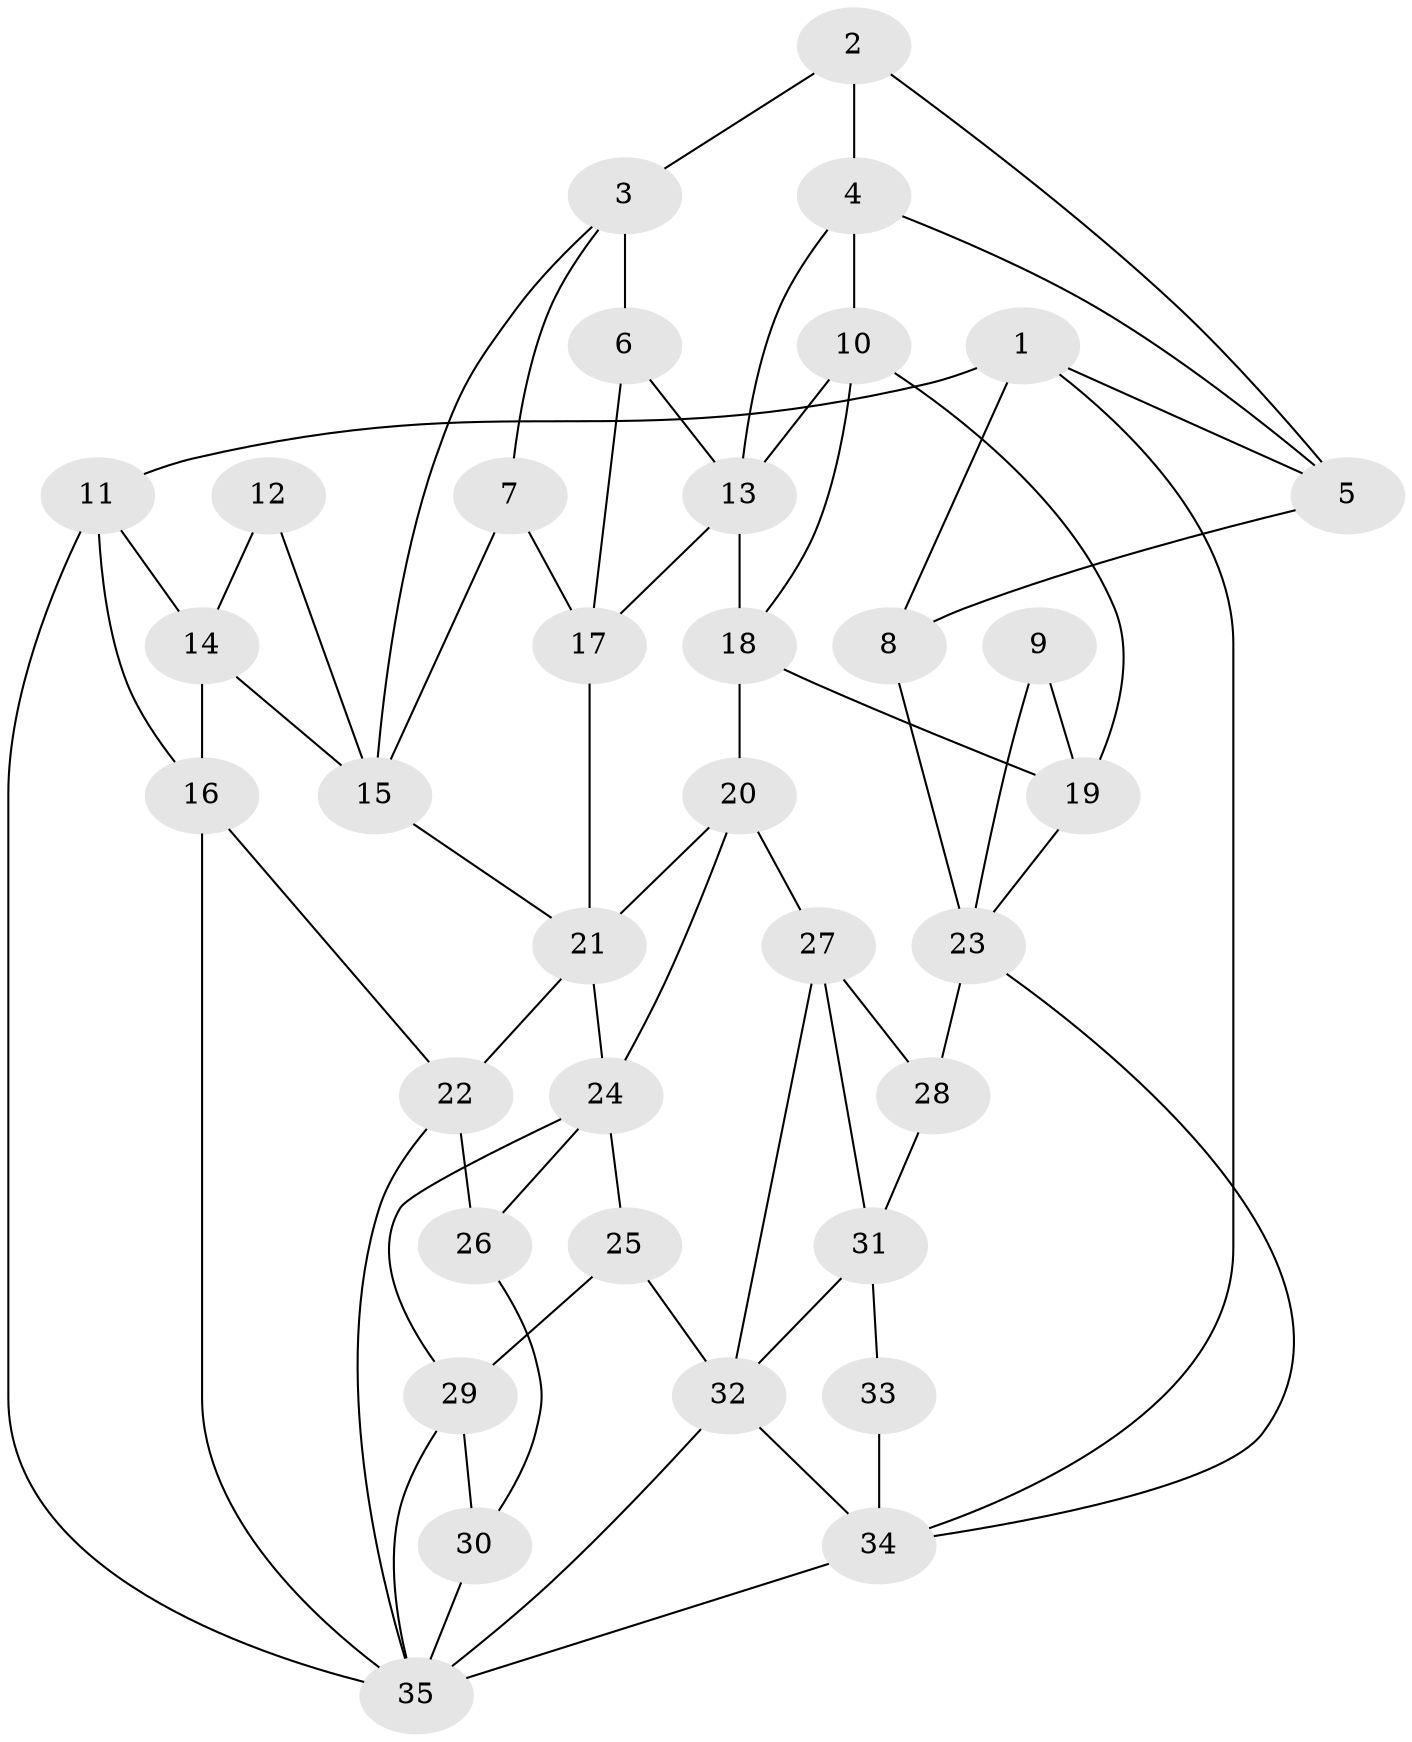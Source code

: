 // original degree distribution, {3: 0.034782608695652174, 6: 0.24347826086956523, 5: 0.48695652173913045, 4: 0.23478260869565218}
// Generated by graph-tools (version 1.1) at 2025/38/03/04/25 23:38:29]
// undirected, 35 vertices, 68 edges
graph export_dot {
  node [color=gray90,style=filled];
  1;
  2;
  3;
  4;
  5;
  6;
  7;
  8;
  9;
  10;
  11;
  12;
  13;
  14;
  15;
  16;
  17;
  18;
  19;
  20;
  21;
  22;
  23;
  24;
  25;
  26;
  27;
  28;
  29;
  30;
  31;
  32;
  33;
  34;
  35;
  1 -- 5 [weight=1.0];
  1 -- 8 [weight=1.0];
  1 -- 11 [weight=1.0];
  1 -- 34 [weight=1.0];
  2 -- 3 [weight=1.0];
  2 -- 4 [weight=1.0];
  2 -- 5 [weight=1.0];
  3 -- 6 [weight=2.0];
  3 -- 7 [weight=1.0];
  3 -- 15 [weight=1.0];
  4 -- 5 [weight=1.0];
  4 -- 10 [weight=1.0];
  4 -- 13 [weight=1.0];
  5 -- 8 [weight=2.0];
  6 -- 13 [weight=1.0];
  6 -- 17 [weight=1.0];
  7 -- 15 [weight=1.0];
  7 -- 17 [weight=2.0];
  8 -- 23 [weight=2.0];
  9 -- 19 [weight=2.0];
  9 -- 23 [weight=1.0];
  10 -- 13 [weight=1.0];
  10 -- 18 [weight=1.0];
  10 -- 19 [weight=1.0];
  11 -- 14 [weight=1.0];
  11 -- 16 [weight=1.0];
  11 -- 35 [weight=1.0];
  12 -- 14 [weight=2.0];
  12 -- 15 [weight=2.0];
  13 -- 17 [weight=1.0];
  13 -- 18 [weight=1.0];
  14 -- 15 [weight=1.0];
  14 -- 16 [weight=2.0];
  15 -- 21 [weight=1.0];
  16 -- 22 [weight=1.0];
  16 -- 35 [weight=1.0];
  17 -- 21 [weight=2.0];
  18 -- 19 [weight=2.0];
  18 -- 20 [weight=2.0];
  19 -- 23 [weight=1.0];
  20 -- 21 [weight=1.0];
  20 -- 24 [weight=1.0];
  20 -- 27 [weight=1.0];
  21 -- 22 [weight=1.0];
  21 -- 24 [weight=1.0];
  22 -- 26 [weight=2.0];
  22 -- 35 [weight=1.0];
  23 -- 28 [weight=1.0];
  23 -- 34 [weight=1.0];
  24 -- 25 [weight=1.0];
  24 -- 26 [weight=1.0];
  24 -- 29 [weight=1.0];
  25 -- 29 [weight=2.0];
  25 -- 32 [weight=1.0];
  26 -- 30 [weight=1.0];
  27 -- 28 [weight=2.0];
  27 -- 31 [weight=1.0];
  27 -- 32 [weight=1.0];
  28 -- 31 [weight=1.0];
  29 -- 30 [weight=2.0];
  29 -- 35 [weight=1.0];
  30 -- 35 [weight=2.0];
  31 -- 32 [weight=1.0];
  31 -- 33 [weight=1.0];
  32 -- 34 [weight=1.0];
  32 -- 35 [weight=1.0];
  33 -- 34 [weight=3.0];
  34 -- 35 [weight=1.0];
}
